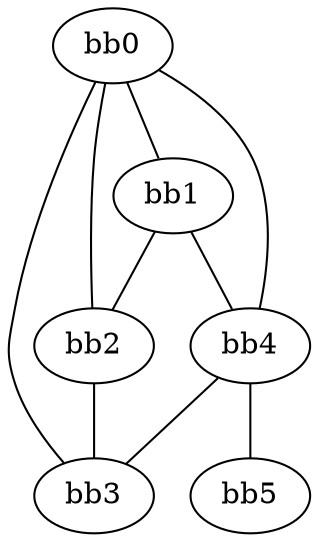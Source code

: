 graph g{

 bb0 -- bb1 [zone=A] 
 bb0 -- bb2 [zone=A]
 bb0 -- bb3 [zone=C]
 bb0 -- bb4 [zone=C]
 bb4 -- bb3 [zone=C]
 bb1 -- bb2 [zone=A]
 bb1 -- bb4 [zone=D]
 bb2 -- bb3 [zone=B]
 bb4 -- bb5 [zone=E]

}

